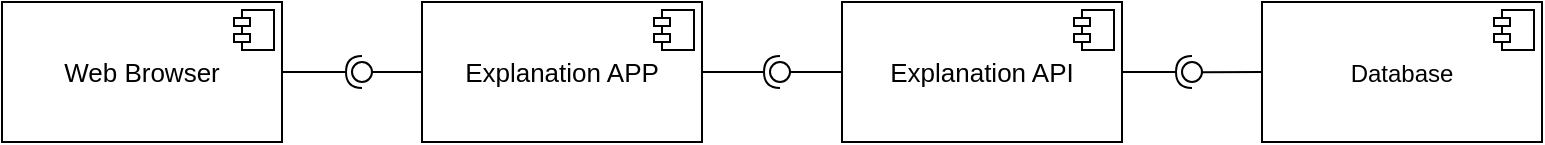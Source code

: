 <mxfile version="13.7.7" type="device"><diagram id="9UU4KCVUn6b3eLITSDzK" name="Page-1"><mxGraphModel dx="1422" dy="831" grid="1" gridSize="10" guides="1" tooltips="1" connect="1" arrows="1" fold="1" page="1" pageScale="1" pageWidth="827" pageHeight="1169" math="0" shadow="0"><root><mxCell id="0"/><mxCell id="1" parent="0"/><mxCell id="pBNKaGoS1km_KQyFbF-W-6" value="&lt;p style=&quot;margin: 0px ; margin-top: 6px ; text-align: center&quot;&gt;&lt;font style=&quot;font-size: 13px&quot;&gt;&lt;br&gt;&lt;/font&gt;&lt;/p&gt;&lt;p style=&quot;margin: 0px ; margin-top: 6px ; text-align: center&quot;&gt;&lt;font style=&quot;font-size: 13px&quot;&gt;Explanation APP&lt;/font&gt;&lt;/p&gt;" style="align=left;overflow=fill;html=1;" parent="1" vertex="1"><mxGeometry x="230" y="60" width="140" height="70" as="geometry"/></mxCell><mxCell id="pBNKaGoS1km_KQyFbF-W-7" value="" style="shape=component;jettyWidth=8;jettyHeight=4;" parent="pBNKaGoS1km_KQyFbF-W-6" vertex="1"><mxGeometry x="1" width="20" height="20" relative="1" as="geometry"><mxPoint x="-24" y="4" as="offset"/></mxGeometry></mxCell><mxCell id="Nxi0gh5ogkV0xNqSkjbt-20" value="&lt;p style=&quot;margin: 0px ; margin-top: 6px ; text-align: center&quot;&gt;&lt;font style=&quot;font-size: 13px&quot;&gt;&lt;br&gt;&lt;/font&gt;&lt;/p&gt;&lt;p style=&quot;margin: 0px ; margin-top: 6px ; text-align: center&quot;&gt;&lt;font style=&quot;font-size: 13px&quot;&gt;Explanation API&lt;/font&gt;&lt;/p&gt;" style="align=left;overflow=fill;html=1;" parent="1" vertex="1"><mxGeometry x="440" y="60" width="140" height="70" as="geometry"/></mxCell><mxCell id="Nxi0gh5ogkV0xNqSkjbt-21" value="" style="shape=component;jettyWidth=8;jettyHeight=4;" parent="Nxi0gh5ogkV0xNqSkjbt-20" vertex="1"><mxGeometry x="1" width="20" height="20" relative="1" as="geometry"><mxPoint x="-24" y="4" as="offset"/></mxGeometry></mxCell><mxCell id="Nxi0gh5ogkV0xNqSkjbt-31" value="&lt;p style=&quot;margin: 0px ; margin-top: 6px ; text-align: center&quot;&gt;&lt;font style=&quot;font-size: 13px&quot;&gt;&lt;br&gt;&lt;/font&gt;&lt;/p&gt;&lt;p style=&quot;margin: 0px ; margin-top: 6px ; text-align: center&quot;&gt;&lt;font style=&quot;font-size: 13px&quot;&gt;Web Browser&lt;br&gt;&lt;/font&gt;&lt;/p&gt;" style="align=left;overflow=fill;html=1;" parent="1" vertex="1"><mxGeometry x="20" y="60" width="140" height="70" as="geometry"/></mxCell><mxCell id="Nxi0gh5ogkV0xNqSkjbt-32" value="" style="shape=component;jettyWidth=8;jettyHeight=4;" parent="Nxi0gh5ogkV0xNqSkjbt-31" vertex="1"><mxGeometry x="1" width="20" height="20" relative="1" as="geometry"><mxPoint x="-24" y="4" as="offset"/></mxGeometry></mxCell><mxCell id="Nxi0gh5ogkV0xNqSkjbt-42" value="" style="rounded=0;orthogonalLoop=1;jettySize=auto;html=1;endArrow=none;endFill=0;fontSize=14;" parent="1" source="Nxi0gh5ogkV0xNqSkjbt-20" target="Nxi0gh5ogkV0xNqSkjbt-44" edge="1"><mxGeometry relative="1" as="geometry"><mxPoint x="314" y="155" as="sourcePoint"/></mxGeometry></mxCell><mxCell id="Nxi0gh5ogkV0xNqSkjbt-43" value="" style="rounded=0;orthogonalLoop=1;jettySize=auto;html=1;endArrow=halfCircle;endFill=0;entryX=0.5;entryY=0.5;entryDx=0;entryDy=0;endSize=6;strokeWidth=1;fontSize=14;exitX=1;exitY=0.5;exitDx=0;exitDy=0;" parent="1" source="pBNKaGoS1km_KQyFbF-W-6" target="Nxi0gh5ogkV0xNqSkjbt-44" edge="1"><mxGeometry relative="1" as="geometry"><mxPoint x="390" y="95" as="sourcePoint"/></mxGeometry></mxCell><mxCell id="Nxi0gh5ogkV0xNqSkjbt-44" value="" style="ellipse;whiteSpace=wrap;html=1;fontFamily=Helvetica;fontSize=12;fontColor=#000000;align=center;strokeColor=#000000;fillColor=#ffffff;points=[];aspect=fixed;resizable=0;" parent="1" vertex="1"><mxGeometry x="404" y="90" width="10" height="10" as="geometry"/></mxCell><mxCell id="Nxi0gh5ogkV0xNqSkjbt-50" value="" style="rounded=0;orthogonalLoop=1;jettySize=auto;html=1;endArrow=none;endFill=0;fontSize=14;" parent="1" source="pBNKaGoS1km_KQyFbF-W-6" target="Nxi0gh5ogkV0xNqSkjbt-52" edge="1"><mxGeometry relative="1" as="geometry"><mxPoint x="244" y="87.5" as="sourcePoint"/></mxGeometry></mxCell><mxCell id="Nxi0gh5ogkV0xNqSkjbt-51" value="" style="rounded=0;orthogonalLoop=1;jettySize=auto;html=1;endArrow=halfCircle;endFill=0;entryX=0.5;entryY=0.5;entryDx=0;entryDy=0;endSize=6;strokeWidth=1;fontSize=14;exitX=1;exitY=0.5;exitDx=0;exitDy=0;" parent="1" source="Nxi0gh5ogkV0xNqSkjbt-31" target="Nxi0gh5ogkV0xNqSkjbt-52" edge="1"><mxGeometry relative="1" as="geometry"><mxPoint x="190" y="120" as="sourcePoint"/></mxGeometry></mxCell><mxCell id="Nxi0gh5ogkV0xNqSkjbt-52" value="" style="ellipse;whiteSpace=wrap;html=1;fontFamily=Helvetica;fontSize=12;fontColor=#000000;align=center;strokeColor=#000000;fillColor=#ffffff;points=[];aspect=fixed;resizable=0;" parent="1" vertex="1"><mxGeometry x="195" y="90" width="10" height="10" as="geometry"/></mxCell><mxCell id="CL7-sHQN5OwcK7sSWhBH-1" value="&lt;div&gt;&lt;br&gt;&lt;/div&gt;&lt;div&gt;&lt;br&gt;&lt;/div&gt;&lt;div&gt;Database&lt;/div&gt;" style="align=center;overflow=fill;html=1;" parent="1" vertex="1"><mxGeometry x="650" y="60" width="140" height="70" as="geometry"/></mxCell><mxCell id="CL7-sHQN5OwcK7sSWhBH-2" value="" style="shape=component;jettyWidth=8;jettyHeight=4;" parent="CL7-sHQN5OwcK7sSWhBH-1" vertex="1"><mxGeometry x="1" width="20" height="20" relative="1" as="geometry"><mxPoint x="-24" y="4" as="offset"/></mxGeometry></mxCell><mxCell id="CL7-sHQN5OwcK7sSWhBH-3" value="" style="rounded=0;orthogonalLoop=1;jettySize=auto;html=1;endArrow=none;endFill=0;exitX=0;exitY=0.5;exitDx=0;exitDy=0;" parent="1" source="CL7-sHQN5OwcK7sSWhBH-1" target="CL7-sHQN5OwcK7sSWhBH-5" edge="1"><mxGeometry relative="1" as="geometry"><mxPoint x="360" y="425" as="sourcePoint"/></mxGeometry></mxCell><mxCell id="CL7-sHQN5OwcK7sSWhBH-4" value="" style="rounded=0;orthogonalLoop=1;jettySize=auto;html=1;endArrow=halfCircle;endFill=0;entryX=0.5;entryY=0.5;entryDx=0;entryDy=0;endSize=6;strokeWidth=1;exitX=1;exitY=0.5;exitDx=0;exitDy=0;" parent="1" source="Nxi0gh5ogkV0xNqSkjbt-20" target="CL7-sHQN5OwcK7sSWhBH-5" edge="1"><mxGeometry relative="1" as="geometry"><mxPoint x="400" y="425" as="sourcePoint"/></mxGeometry></mxCell><mxCell id="CL7-sHQN5OwcK7sSWhBH-5" value="" style="ellipse;whiteSpace=wrap;html=1;fontFamily=Helvetica;fontSize=12;fontColor=#000000;align=center;strokeColor=#000000;fillColor=#ffffff;points=[];aspect=fixed;resizable=0;" parent="1" vertex="1"><mxGeometry x="610" y="90" width="10" height="10" as="geometry"/></mxCell></root></mxGraphModel></diagram></mxfile>